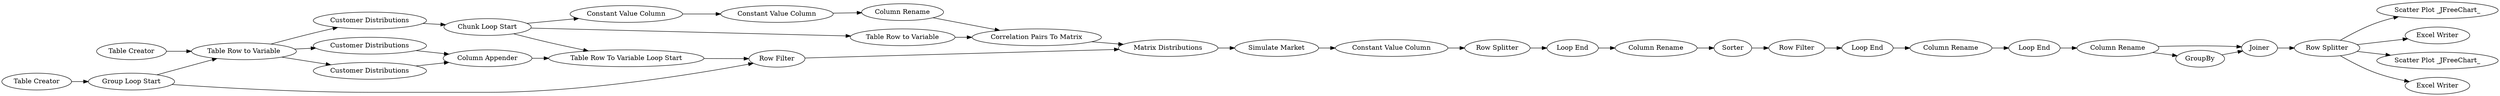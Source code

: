 digraph {
	16 -> 11
	34 -> 133
	16 -> 131
	25 -> 36
	35 -> 18
	132 -> 131
	34 -> 35
	40 -> 41
	18 -> 23
	12 -> 13
	45 -> 40
	8 -> 132
	130 -> 17
	39 -> 44
	40 -> 128
	10 -> 16
	32 -> 37
	40 -> 42
	2 -> 133
	131 -> 35
	29 -> 32
	17 -> 18
	11 -> 12
	44 -> 45
	40 -> 129
	37 -> 38
	133 -> 8
	16 -> 130
	23 -> 30
	1 -> 34
	13 -> 17
	24 -> 25
	30 -> 24
	36 -> 28
	38 -> 39
	133 -> 10
	39 -> 45
	133 -> 7
	7 -> 132
	28 -> 29
	133 [label="Table Row to Variable"]
	7 [label="Customer Distributions"]
	128 [label="Excel Writer"]
	45 [label=Joiner]
	18 [label="Matrix Distributions"]
	8 [label="Customer Distributions"]
	32 [label="Loop End"]
	17 [label="Correlation Pairs To Matrix"]
	24 [label="Row Splitter"]
	41 [label="Scatter Plot _JFreeChart_"]
	131 [label="Table Row To Variable Loop Start"]
	25 [label="Loop End"]
	129 [label="Excel Writer"]
	12 [label="Constant Value Column"]
	10 [label="Customer Distributions"]
	16 [label="Chunk Loop Start"]
	1 [label="Table Creator"]
	42 [label="Scatter Plot _JFreeChart_"]
	28 [label=Sorter]
	11 [label="Constant Value Column"]
	23 [label="Simulate Market"]
	38 [label="Loop End"]
	13 [label="Column Rename"]
	35 [label="Row Filter"]
	44 [label=GroupBy]
	34 [label="Group Loop Start"]
	29 [label="Row Filter"]
	36 [label="Column Rename"]
	130 [label="Table Row to Variable"]
	40 [label="Row Splitter"]
	39 [label="Column Rename"]
	30 [label="Constant Value Column"]
	2 [label="Table Creator"]
	37 [label="Column Rename"]
	132 [label="Column Appender"]
	rankdir=LR
}
